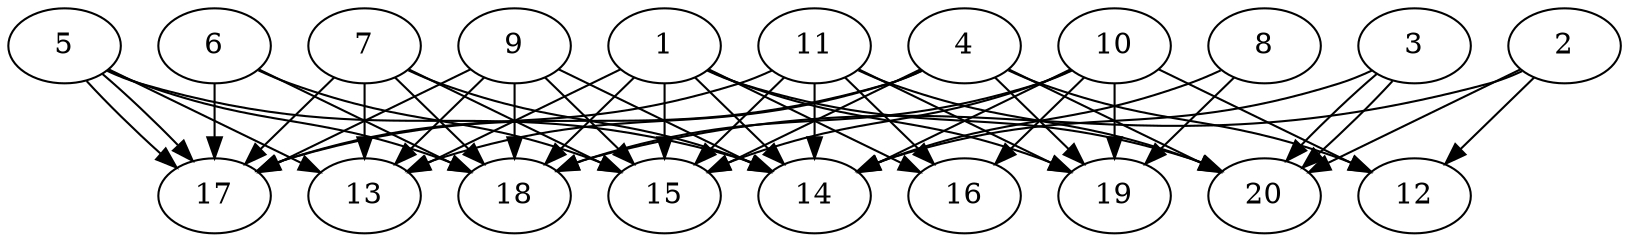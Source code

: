 // DAG automatically generated by daggen at Tue Jul 23 14:34:08 2019
// ./daggen --dot -n 20 --ccr 0.4 --fat 0.7 --regular 0.5 --density 0.8 --mindata 5242880 --maxdata 52428800 
digraph G {
  1 [size="26682880", alpha="0.02", expect_size="10673152"] 
  1 -> 13 [size ="10673152"]
  1 -> 14 [size ="10673152"]
  1 -> 15 [size ="10673152"]
  1 -> 16 [size ="10673152"]
  1 -> 18 [size ="10673152"]
  1 -> 19 [size ="10673152"]
  1 -> 20 [size ="10673152"]
  2 [size="76549120", alpha="0.13", expect_size="30619648"] 
  2 -> 12 [size ="30619648"]
  2 -> 18 [size ="30619648"]
  2 -> 20 [size ="30619648"]
  3 [size="27944960", alpha="0.01", expect_size="11177984"] 
  3 -> 14 [size ="11177984"]
  3 -> 20 [size ="11177984"]
  3 -> 20 [size ="11177984"]
  4 [size="96975360", alpha="0.12", expect_size="38790144"] 
  4 -> 12 [size ="38790144"]
  4 -> 13 [size ="38790144"]
  4 -> 15 [size ="38790144"]
  4 -> 17 [size ="38790144"]
  4 -> 19 [size ="38790144"]
  4 -> 20 [size ="38790144"]
  5 [size="72627200", alpha="0.02", expect_size="29050880"] 
  5 -> 13 [size ="29050880"]
  5 -> 14 [size ="29050880"]
  5 -> 17 [size ="29050880"]
  5 -> 17 [size ="29050880"]
  5 -> 18 [size ="29050880"]
  6 [size="16371200", alpha="0.11", expect_size="6548480"] 
  6 -> 15 [size ="6548480"]
  6 -> 17 [size ="6548480"]
  6 -> 18 [size ="6548480"]
  7 [size="88478720", alpha="0.12", expect_size="35391488"] 
  7 -> 13 [size ="35391488"]
  7 -> 14 [size ="35391488"]
  7 -> 15 [size ="35391488"]
  7 -> 17 [size ="35391488"]
  7 -> 18 [size ="35391488"]
  8 [size="43417600", alpha="0.12", expect_size="17367040"] 
  8 -> 14 [size ="17367040"]
  8 -> 19 [size ="17367040"]
  9 [size="32819200", alpha="0.07", expect_size="13127680"] 
  9 -> 13 [size ="13127680"]
  9 -> 14 [size ="13127680"]
  9 -> 15 [size ="13127680"]
  9 -> 17 [size ="13127680"]
  9 -> 18 [size ="13127680"]
  10 [size="69071360", alpha="0.07", expect_size="27628544"] 
  10 -> 12 [size ="27628544"]
  10 -> 14 [size ="27628544"]
  10 -> 15 [size ="27628544"]
  10 -> 16 [size ="27628544"]
  10 -> 18 [size ="27628544"]
  10 -> 19 [size ="27628544"]
  11 [size="53652480", alpha="0.19", expect_size="21460992"] 
  11 -> 14 [size ="21460992"]
  11 -> 15 [size ="21460992"]
  11 -> 16 [size ="21460992"]
  11 -> 17 [size ="21460992"]
  11 -> 19 [size ="21460992"]
  11 -> 20 [size ="21460992"]
  12 [size="66104320", alpha="0.12", expect_size="26441728"] 
  13 [size="25638400", alpha="0.16", expect_size="10255360"] 
  14 [size="31782400", alpha="0.14", expect_size="12712960"] 
  15 [size="101975040", alpha="0.06", expect_size="40790016"] 
  16 [size="113756160", alpha="0.18", expect_size="45502464"] 
  17 [size="59384320", alpha="0.09", expect_size="23753728"] 
  18 [size="128465920", alpha="0.19", expect_size="51386368"] 
  19 [size="81448960", alpha="0.05", expect_size="32579584"] 
  20 [size="120030720", alpha="0.13", expect_size="48012288"] 
}
